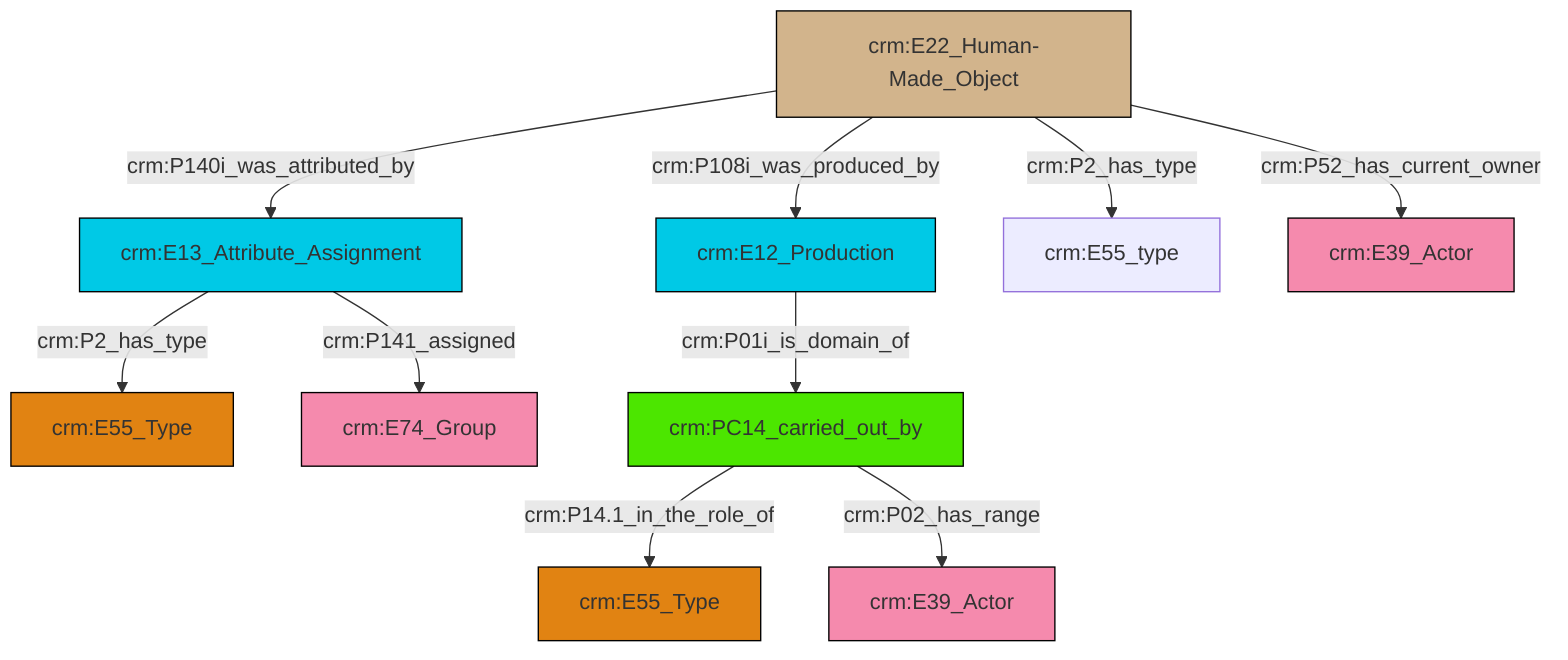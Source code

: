 graph TD
classDef Literal fill:#f2f2f2,stroke:#000000;
classDef CRM_Entity fill:#FFFFFF,stroke:#000000;
classDef Temporal_Entity fill:#00C9E6, stroke:#000000;
classDef Type fill:#E18312, stroke:#000000;
classDef Time-Span fill:#2C9C91, stroke:#000000;
classDef Appellation fill:#FFEB7F, stroke:#000000;
classDef Place fill:#008836, stroke:#000000;
classDef Persistent_Item fill:#B266B2, stroke:#000000;
classDef Conceptual_Object fill:#FFD700, stroke:#000000;
classDef Physical_Thing fill:#D2B48C, stroke:#000000;
classDef Actor fill:#f58aad, stroke:#000000;
classDef PC_Classes fill:#4ce600, stroke:#000000;
classDef Multi fill:#cccccc,stroke:#000000;

2["crm:E13_Attribute_Assignment"]:::Temporal_Entity -->|crm:P2_has_type| 3["crm:E55_Type"]:::Type
4["crm:E12_Production"]:::Temporal_Entity -->|crm:P01i_is_domain_of| 5["crm:PC14_carried_out_by"]:::PC_Classes
9["crm:E22_Human-Made_Object"]:::Physical_Thing -->|crm:P140i_was_attributed_by| 2["crm:E13_Attribute_Assignment"]:::Temporal_Entity
5["crm:PC14_carried_out_by"]:::PC_Classes -->|crm:P14.1_in_the_role_of| 10["crm:E55_Type"]:::Type
5["crm:PC14_carried_out_by"]:::PC_Classes -->|crm:P02_has_range| 6["crm:E39_Actor"]:::Actor
9["crm:E22_Human-Made_Object"]:::Physical_Thing -->|crm:P108i_was_produced_by| 4["crm:E12_Production"]:::Temporal_Entity
9["crm:E22_Human-Made_Object"]:::Physical_Thing -->|crm:P2_has_type| 0["crm:E55_type"]:::Default
9["crm:E22_Human-Made_Object"]:::Physical_Thing -->|crm:P52_has_current_owner| 14["crm:E39_Actor"]:::Actor
2["crm:E13_Attribute_Assignment"]:::Temporal_Entity -->|crm:P141_assigned| 18["crm:E74_Group"]:::Actor